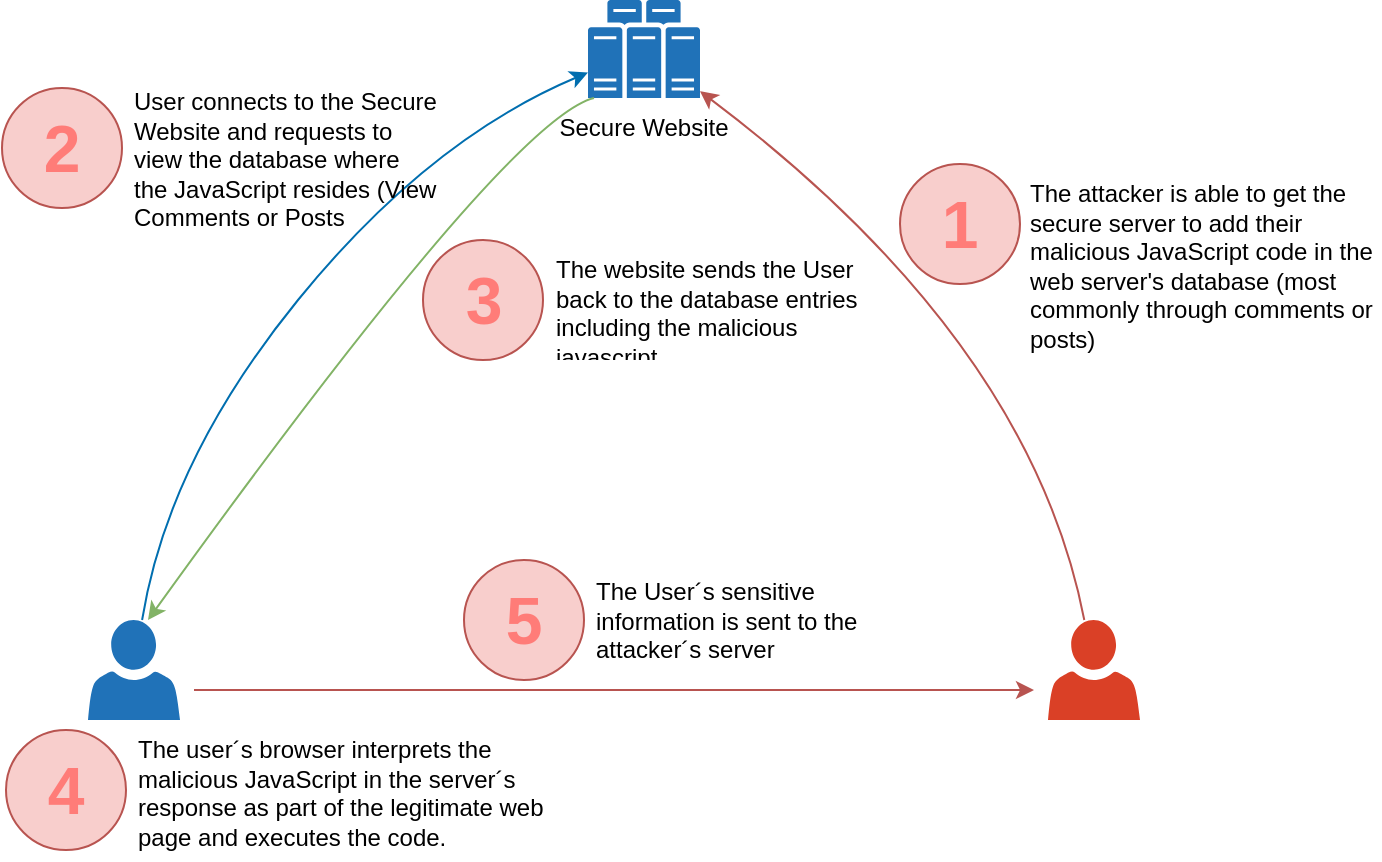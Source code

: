 <mxfile version="21.6.1" type="device">
  <diagram name="Side-1" id="NZKtHc8JouDEG-MxU4M3">
    <mxGraphModel dx="873" dy="475" grid="0" gridSize="10" guides="1" tooltips="1" connect="1" arrows="1" fold="1" page="1" pageScale="1" pageWidth="1169" pageHeight="827" math="0" shadow="0">
      <root>
        <mxCell id="0" />
        <mxCell id="1" parent="0" />
        <mxCell id="XdvBYJU34_IIMdK2Z1Uv-1" value="" style="sketch=0;pointerEvents=1;shadow=0;dashed=0;html=1;strokeColor=none;labelPosition=center;verticalLabelPosition=bottom;verticalAlign=top;outlineConnect=0;align=center;shape=mxgraph.office.users.user;fillColor=#2072B8;" vertex="1" parent="1">
          <mxGeometry x="331" y="410" width="46" height="50" as="geometry" />
        </mxCell>
        <mxCell id="XdvBYJU34_IIMdK2Z1Uv-2" value="" style="sketch=0;pointerEvents=1;shadow=0;dashed=0;html=1;strokeColor=none;labelPosition=center;verticalLabelPosition=bottom;verticalAlign=top;outlineConnect=0;align=center;shape=mxgraph.office.users.user;fillColor=#DA4026;" vertex="1" parent="1">
          <mxGeometry x="811" y="410" width="46" height="50" as="geometry" />
        </mxCell>
        <mxCell id="XdvBYJU34_IIMdK2Z1Uv-3" value="" style="endArrow=classic;html=1;rounded=0;fillColor=#f8cecc;strokeColor=#b85450;" edge="1" parent="1">
          <mxGeometry width="50" height="50" relative="1" as="geometry">
            <mxPoint x="384" y="445" as="sourcePoint" />
            <mxPoint x="804" y="445" as="targetPoint" />
          </mxGeometry>
        </mxCell>
        <mxCell id="XdvBYJU34_IIMdK2Z1Uv-5" value="&lt;h1 style=&quot;line-height: 40%;&quot;&gt;&lt;span style=&quot;background-color: initial; font-size: 12px; font-weight: normal;&quot;&gt;The attacker is able to get the secure server to add their malicious JavaScript code in the web server&#39;s database (most commonly through comments or posts)&lt;/span&gt;&lt;br&gt;&lt;/h1&gt;" style="text;html=1;strokeColor=none;fillColor=none;spacing=5;spacingTop=-20;whiteSpace=wrap;overflow=hidden;rounded=0;" vertex="1" parent="1">
          <mxGeometry x="797" y="182" width="180" height="98" as="geometry" />
        </mxCell>
        <mxCell id="XdvBYJU34_IIMdK2Z1Uv-6" value="&lt;font color=&quot;#ff7c78&quot; style=&quot;font-size: 33px;&quot;&gt;&lt;b&gt;1&lt;/b&gt;&lt;/font&gt;" style="ellipse;whiteSpace=wrap;html=1;aspect=fixed;fillColor=#f8cecc;strokeColor=#b85450;" vertex="1" parent="1">
          <mxGeometry x="737" y="182" width="60" height="60" as="geometry" />
        </mxCell>
        <mxCell id="XdvBYJU34_IIMdK2Z1Uv-7" value="&lt;font color=&quot;#ff7c78&quot; style=&quot;font-size: 33px;&quot;&gt;&lt;b&gt;4&lt;/b&gt;&lt;/font&gt;" style="ellipse;whiteSpace=wrap;html=1;aspect=fixed;fillColor=#f8cecc;strokeColor=#b85450;" vertex="1" parent="1">
          <mxGeometry x="290" y="465" width="60" height="60" as="geometry" />
        </mxCell>
        <mxCell id="XdvBYJU34_IIMdK2Z1Uv-8" value="&lt;h1 style=&quot;line-height: 40%;&quot;&gt;&lt;span style=&quot;background-color: initial; font-size: 12px; font-weight: normal;&quot;&gt;The user´s browser interprets the malicious JavaScript in the server´s response as part of the legitimate web page and executes the code.&lt;/span&gt;&lt;br&gt;&lt;/h1&gt;" style="text;html=1;strokeColor=none;fillColor=none;spacing=5;spacingTop=-20;whiteSpace=wrap;overflow=hidden;rounded=0;" vertex="1" parent="1">
          <mxGeometry x="351" y="460" width="220" height="70" as="geometry" />
        </mxCell>
        <mxCell id="XdvBYJU34_IIMdK2Z1Uv-9" value="" style="sketch=0;pointerEvents=1;shadow=0;dashed=0;html=1;strokeColor=none;labelPosition=center;verticalLabelPosition=bottom;verticalAlign=top;outlineConnect=0;align=center;shape=mxgraph.office.servers.physical_host_farm;fillColor=#2072B8;" vertex="1" parent="1">
          <mxGeometry x="581" y="100" width="56" height="49" as="geometry" />
        </mxCell>
        <mxCell id="XdvBYJU34_IIMdK2Z1Uv-10" value="Secure Website" style="text;html=1;strokeColor=none;fillColor=none;align=center;verticalAlign=middle;whiteSpace=wrap;rounded=0;" vertex="1" parent="1">
          <mxGeometry x="559" y="149" width="100" height="30" as="geometry" />
        </mxCell>
        <mxCell id="XdvBYJU34_IIMdK2Z1Uv-12" value="" style="curved=1;endArrow=classic;html=1;rounded=0;fillColor=#1ba1e2;strokeColor=#006EAF;" edge="1" parent="1" source="XdvBYJU34_IIMdK2Z1Uv-1" target="XdvBYJU34_IIMdK2Z1Uv-9">
          <mxGeometry width="50" height="50" relative="1" as="geometry">
            <mxPoint x="351" y="400" as="sourcePoint" />
            <mxPoint x="381" y="240" as="targetPoint" />
            <Array as="points">
              <mxPoint x="371" y="330" />
              <mxPoint x="501" y="170" />
            </Array>
          </mxGeometry>
        </mxCell>
        <mxCell id="XdvBYJU34_IIMdK2Z1Uv-13" value="&lt;font color=&quot;#ff7c78&quot; style=&quot;font-size: 33px;&quot;&gt;&lt;b&gt;2&lt;/b&gt;&lt;/font&gt;" style="ellipse;whiteSpace=wrap;html=1;aspect=fixed;fillColor=#f8cecc;strokeColor=#b85450;" vertex="1" parent="1">
          <mxGeometry x="288" y="144" width="60" height="60" as="geometry" />
        </mxCell>
        <mxCell id="XdvBYJU34_IIMdK2Z1Uv-14" value="&lt;h1 style=&quot;line-height: 40%;&quot;&gt;&lt;span style=&quot;background-color: initial; font-size: 12px; font-weight: normal;&quot;&gt;User connects to the Secure Website and requests to view the database where the JavaScript resides (View Comments or Posts&lt;/span&gt;&lt;br&gt;&lt;/h1&gt;" style="text;html=1;strokeColor=none;fillColor=none;spacing=5;spacingTop=-20;whiteSpace=wrap;overflow=hidden;rounded=0;" vertex="1" parent="1">
          <mxGeometry x="349" y="136" width="160" height="87" as="geometry" />
        </mxCell>
        <mxCell id="XdvBYJU34_IIMdK2Z1Uv-15" value="" style="curved=1;endArrow=classic;html=1;rounded=0;fillColor=#d5e8d4;strokeColor=#82b366;exitX=0.25;exitY=0;exitDx=0;exitDy=0;" edge="1" parent="1" source="XdvBYJU34_IIMdK2Z1Uv-10">
          <mxGeometry width="50" height="50" relative="1" as="geometry">
            <mxPoint x="681" y="190" as="sourcePoint" />
            <mxPoint x="361" y="410" as="targetPoint" />
            <Array as="points">
              <mxPoint x="541" y="160" />
            </Array>
          </mxGeometry>
        </mxCell>
        <mxCell id="XdvBYJU34_IIMdK2Z1Uv-16" value="&lt;h1 style=&quot;line-height: 40%;&quot;&gt;&lt;span style=&quot;background-color: initial; font-size: 12px; font-weight: normal;&quot;&gt;The website sends the User back to the database entries including the malicious javascript.&lt;/span&gt;&lt;br&gt;&lt;/h1&gt;" style="text;html=1;strokeColor=none;fillColor=none;spacing=5;spacingTop=-20;whiteSpace=wrap;overflow=hidden;rounded=0;" vertex="1" parent="1">
          <mxGeometry x="559.5" y="220" width="160" height="60" as="geometry" />
        </mxCell>
        <mxCell id="XdvBYJU34_IIMdK2Z1Uv-17" value="&lt;font color=&quot;#ff7c78&quot; style=&quot;font-size: 33px;&quot;&gt;&lt;b&gt;3&lt;/b&gt;&lt;/font&gt;" style="ellipse;whiteSpace=wrap;html=1;aspect=fixed;fillColor=#f8cecc;strokeColor=#b85450;" vertex="1" parent="1">
          <mxGeometry x="498.5" y="220" width="60" height="60" as="geometry" />
        </mxCell>
        <mxCell id="XdvBYJU34_IIMdK2Z1Uv-18" value="&lt;h1 style=&quot;line-height: 40%;&quot;&gt;&lt;span style=&quot;background-color: initial; font-size: 12px; font-weight: normal;&quot;&gt;The User´s sensitive information is sent to the attacker´s server&lt;/span&gt;&lt;br&gt;&lt;/h1&gt;" style="text;html=1;strokeColor=none;fillColor=none;spacing=5;spacingTop=-20;whiteSpace=wrap;overflow=hidden;rounded=0;" vertex="1" parent="1">
          <mxGeometry x="580" y="381" width="160" height="60" as="geometry" />
        </mxCell>
        <mxCell id="XdvBYJU34_IIMdK2Z1Uv-19" value="&lt;font color=&quot;#ff7c78&quot; style=&quot;font-size: 33px;&quot;&gt;&lt;b&gt;5&lt;/b&gt;&lt;/font&gt;" style="ellipse;whiteSpace=wrap;html=1;aspect=fixed;fillColor=#f8cecc;strokeColor=#b85450;" vertex="1" parent="1">
          <mxGeometry x="519" y="380" width="60" height="60" as="geometry" />
        </mxCell>
        <mxCell id="XdvBYJU34_IIMdK2Z1Uv-20" value="" style="curved=1;endArrow=classic;html=1;rounded=0;fillColor=#f8cecc;strokeColor=#b85450;" edge="1" parent="1" source="XdvBYJU34_IIMdK2Z1Uv-2" target="XdvBYJU34_IIMdK2Z1Uv-9">
          <mxGeometry width="50" height="50" relative="1" as="geometry">
            <mxPoint x="659" y="510" as="sourcePoint" />
            <mxPoint x="882" y="236" as="targetPoint" />
            <Array as="points">
              <mxPoint x="802" y="270" />
            </Array>
          </mxGeometry>
        </mxCell>
      </root>
    </mxGraphModel>
  </diagram>
</mxfile>

